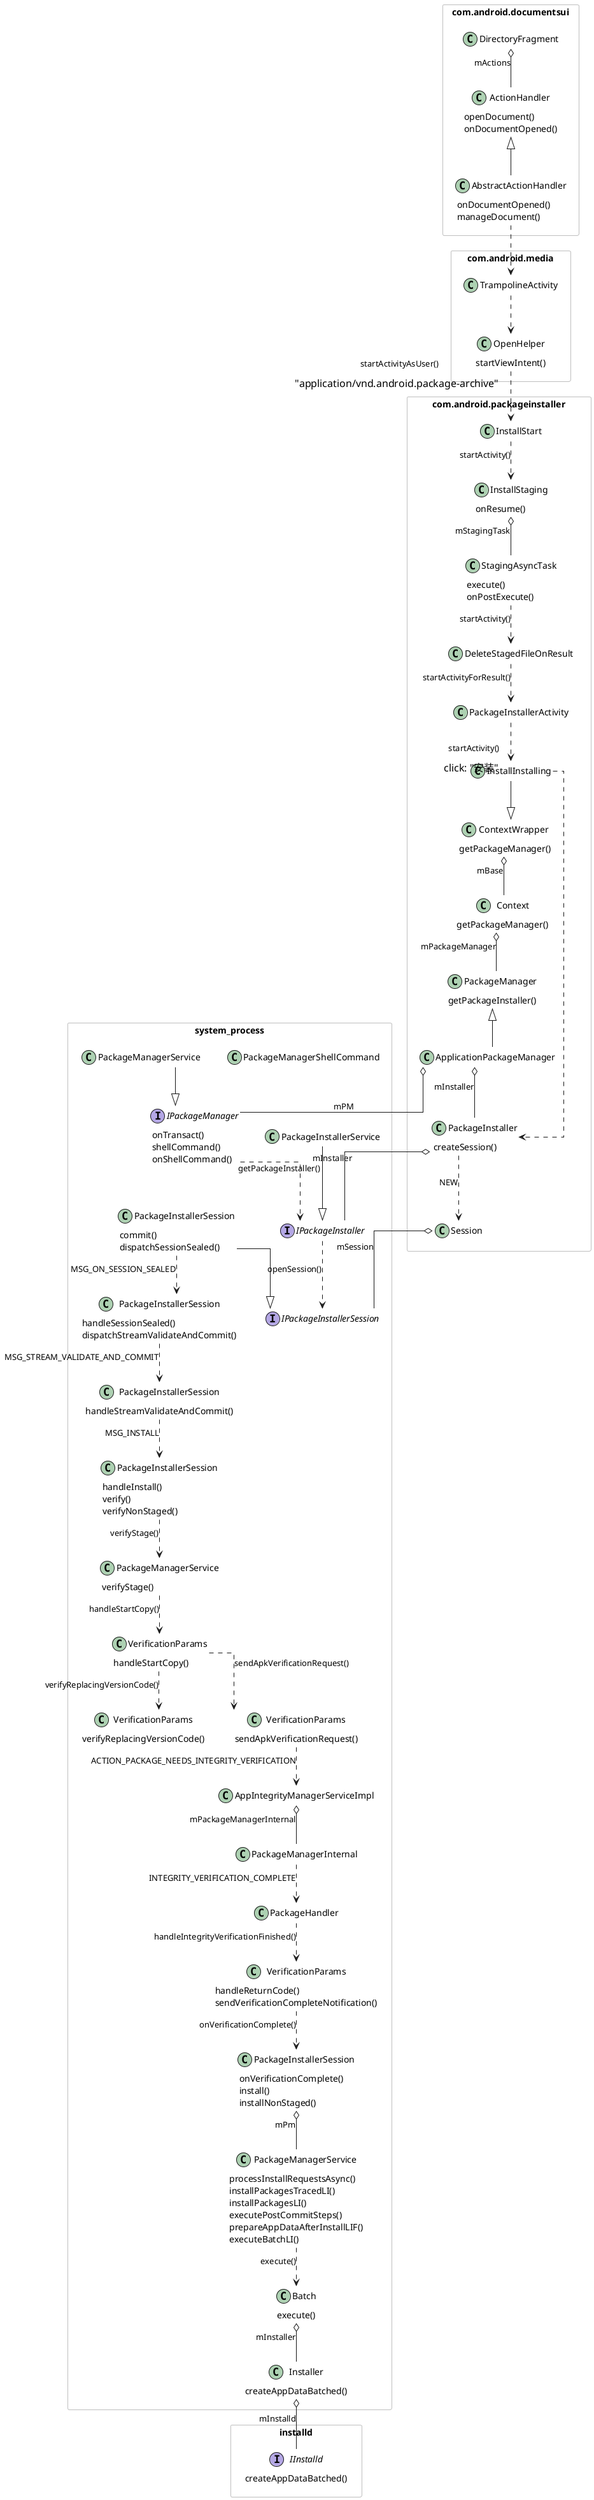 @startuml PMS

skinparam {
    ' monochrome true
    ClassBorderColor white
    ClassBackgroundColor white
    PackageBorderColor #BFBFBF
    ' Shadowing true
    Linetype ortho
    ' Linetype polyline

    NoteFontColor #Black
    NoteFontSize 16
    NoteTextAlignment left
    NoteBackgroundColor transparent
    NoteColor transparent
    NoteBorderThickness 0
    NoteBorderColor transparent
    NoteBorderThickness 0
    NoteShadowing false
}

' left to right direction

hide empty members
' hide circle
set namespaceSeparator none

' package adbd {
'     class abb {
'         cmdMain()
'     }
' }

package com.android.documentsui <<Rectangle>> {
    class ActionHandler
    class DirectoryFragment
    class AbstractActionHandler
}

package com.android.media <<Rectangle>> {
    class TrampolineActivity
    class OpenHelper
}

package com.android.packageinstaller <<Rectangle>> {
    class InstallStart
    class InstallStaging
    class StagingAsyncTask
    class DeleteStagedFileOnResult
    class PackageInstallerActivity
    class InstallInstalling
    class ContextWrapper
    class Context
    class PackageManager
    class PackageInstaller
    class ApplicationPackageManager
    class Session
}


package system_process <<Rectangle>> {
    class PackageManagerShellCommand
    ' package PackageInstallerService {
        interface IPackageInstaller
        class PackageInstallerService
    ' }

    ' package PackageManagerService {
        interface IPackageManager {
            onTransact()
            shellCommand()
            onShellCommand()
        }
        class PackageManagerService

        class "PackageManagerService" as PackageManagerService2 {
            processInstallRequestsAsync()
            installPackagesTracedLI()
            installPackagesLI()
            executePostCommitSteps()
            prepareAppDataAfterInstallLIF()
            executeBatchLI()
        }
        class "PackageManagerService" as PackageManagerService3
    ' }

    ' package PackageInstallerSession {
        interface IPackageInstallerSession
        class PackageInstallerSession {
            commit()
            dispatchSessionSealed()
        }
        class "PackageInstallerSession" as PackageInstallerSession2 {
            handleSessionSealed()
            dispatchStreamValidateAndCommit()
        }
        class "PackageInstallerSession" as PackageInstallerSession3 {
            handleStreamValidateAndCommit()
        }
        class "PackageInstallerSession" as PackageInstallerSession4 {
            handleInstall()
            verify()
            verifyNonStaged()
        }
        class "PackageInstallerSession" as PackageInstallerSession5 {
            onVerificationComplete()
            install()
            installNonStaged()
        }
    ' }
    ' class VerificationParams
    ' class VerificationParams2
    ' class VerificationParams3
    Batch : execute()
    Installer : createAppDataBatched()

    class AbstractActionHandler {
        onDocumentOpened()
        manageDocument()
    }

    ' class PackageManagerShellCommand {
    '     onCommand()
    '     runInstall()
    '     doRunInstall()
    '     doCommitSession()
    ' }
    class StagingAsyncTask {
        execute()
        onPostExecute()
    }
    ' package VerificationParams {
        class VerificationParams {
            handleStartCopy()
        }
        class "VerificationParams" as VerificationParams2 {
            verifyReplacingVersionCode()
        }

        class "VerificationParams" as VerificationParams3 {
            sendApkVerificationRequest()
        }
        class "VerificationParams" as VerificationParams4 {
            handleReturnCode()
            sendVerificationCompleteNotification()
        }
    ' }

    class AppIntegrityManagerServiceImpl
    class PackageManagerInternal
    class PackageHandler
}

package installd <<Rectangle>> {
    interface IInstalld {
        createAppDataBatched()
    }
}

' abb .[#blue].> IPackageInstaller:onTransact()
' note on link:"install"
' IPackageInstaller .[#blue].> PackageManagerShellCommand:onCommand()
' note on link:"install"
' PackageManagerShellCommand .[#blue].> Session:commit()


ActionHandler <|-- AbstractActionHandler
ActionHandler : openDocument()
ActionHandler : onDocumentOpened()
DirectoryFragment o-- ActionHandler:mActions

AbstractActionHandler ..> TrampolineActivity
TrampolineActivity ..> OpenHelper
OpenHelper : startViewIntent()

OpenHelper ..> InstallStart:startActivityAsUser()
note on link: "application/vnd.android.package-archive"

InstallStart ..> InstallStaging:startActivity()

InstallStaging : onResume()

InstallStaging o-- StagingAsyncTask:mStagingTask


StagingAsyncTask ..> DeleteStagedFileOnResult:startActivity()
DeleteStagedFileOnResult ..> PackageInstallerActivity:startActivityForResult()

PackageInstallerActivity ..> InstallInstalling:startActivity()
note on link: click: "安装"

PackageInstaller ..> Session:NEW

InstallInstalling --|> ContextWrapper
ContextWrapper : getPackageManager()
ContextWrapper o-- Context:mBase
Context : getPackageManager()
Context o-- PackageManager:mPackageManager
PackageManager : getPackageInstaller()
PackageManager <|-- ApplicationPackageManager
ApplicationPackageManager o-- IPackageManager:mPM
IPackageManager ..> IPackageInstaller:getPackageInstaller()
ApplicationPackageManager o-- PackageInstaller:mInstaller
PackageInstaller o-- IPackageInstaller:mInstaller
PackageInstaller : createSession()
InstallInstalling ..> PackageInstaller

PackageInstallerService --|> IPackageInstaller
PackageManagerService --|> IPackageManager
PackageInstallerSession --|> IPackageInstallerSession

IPackageInstaller ..> IPackageInstallerSession:openSession()
Session o-- IPackageInstallerSession:mSession
' Session o-[#blue]- IPackageInstallerSession:mSession

PackageInstallerSession ..> PackageInstallerSession2:MSG_ON_SESSION_SEALED
PackageInstallerSession2 ..> PackageInstallerSession3:MSG_STREAM_VALIDATE_AND_COMMIT
PackageInstallerSession3 ..> PackageInstallerSession4:MSG_INSTALL



PackageInstallerSession4 ..> PackageManagerService3:verifyStage()
PackageManagerService3 : verifyStage()
PackageManagerService3 ..> VerificationParams:handleStartCopy()
VerificationParams ..> VerificationParams2:verifyReplacingVersionCode()
VerificationParams ..> VerificationParams3:sendApkVerificationRequest()


VerificationParams3 ..> AppIntegrityManagerServiceImpl:ACTION_PACKAGE_NEEDS_INTEGRITY_VERIFICATION
AppIntegrityManagerServiceImpl o-- PackageManagerInternal:mPackageManagerInternal

PackageManagerInternal ..> PackageHandler:INTEGRITY_VERIFICATION_COMPLETE

PackageInstallerSession5 o-- PackageManagerService2:mPm
VerificationParams4 ..> PackageInstallerSession5:onVerificationComplete()
PackageHandler ..> VerificationParams4:handleIntegrityVerificationFinished()

PackageManagerService2 ..> Batch:execute()
Batch o-- Installer:mInstaller
Installer o-- IInstalld:mInstalld

@enduml